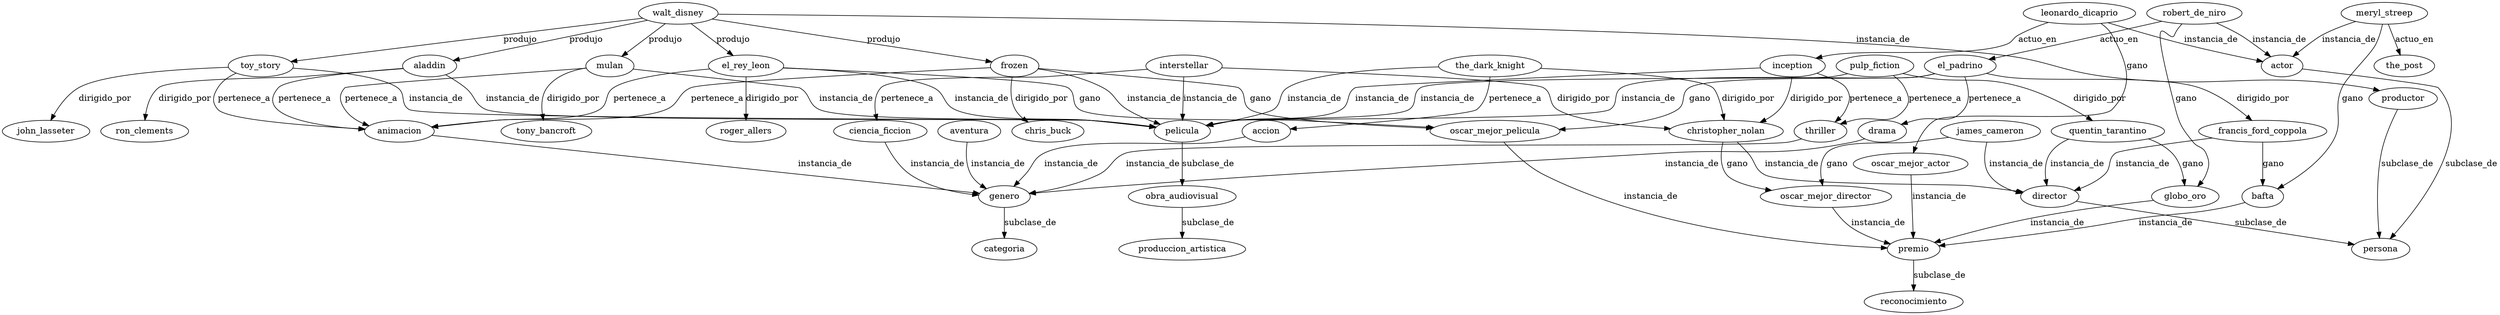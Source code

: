 digraph G {
  "el_padrino" -> "pelicula" [label="instancia_de"];
  "pulp_fiction" -> "pelicula" [label="instancia_de"];
  "interstellar" -> "pelicula" [label="instancia_de"];
  "inception" -> "pelicula" [label="instancia_de"];
  "the_dark_knight" -> "pelicula" [label="instancia_de"];
  "leonardo_dicaprio" -> "actor" [label="instancia_de"];
  "robert_de_niro" -> "actor" [label="instancia_de"];
  "meryl_streep" -> "actor" [label="instancia_de"];
  "christopher_nolan" -> "director" [label="instancia_de"];
  "quentin_tarantino" -> "director" [label="instancia_de"];
  "francis_ford_coppola" -> "director" [label="instancia_de"];
  "james_cameron" -> "director" [label="instancia_de"];
  "drama" -> "genero" [label="instancia_de"];
  "thriller" -> "genero" [label="instancia_de"];
  "ciencia_ficcion" -> "genero" [label="instancia_de"];
  "accion" -> "genero" [label="instancia_de"];
  "animacion" -> "genero" [label="instancia_de"];
  "aventura" -> "genero" [label="instancia_de"];
  "oscar_mejor_pelicula" -> "premio" [label="instancia_de"];
  "oscar_mejor_actor" -> "premio" [label="instancia_de"];
  "oscar_mejor_director" -> "premio" [label="instancia_de"];
  "globo_oro" -> "premio" [label="instancia_de"];
  "bafta" -> "premio" [label="instancia_de"];
  "el_rey_leon" -> "pelicula" [label="instancia_de"];
  "frozen" -> "pelicula" [label="instancia_de"];
  "mulan" -> "pelicula" [label="instancia_de"];
  "toy_story" -> "pelicula" [label="instancia_de"];
  "aladdin" -> "pelicula" [label="instancia_de"];
  "walt_disney" -> "productor" [label="instancia_de"];
  "pelicula" -> "obra_audiovisual" [label="subclase_de"];
  "obra_audiovisual" -> "produccion_artistica" [label="subclase_de"];
  "actor" -> "persona" [label="subclase_de"];
  "director" -> "persona" [label="subclase_de"];
  "productor" -> "persona" [label="subclase_de"];
  "genero" -> "categoria" [label="subclase_de"];
  "premio" -> "reconocimiento" [label="subclase_de"];
  "el_padrino" -> "francis_ford_coppola" [label="dirigido_por"];
  "el_padrino" -> "drama" [label="pertenece_a"];
  "el_padrino" -> "oscar_mejor_pelicula" [label="gano"];
  "pulp_fiction" -> "quentin_tarantino" [label="dirigido_por"];
  "pulp_fiction" -> "thriller" [label="pertenece_a"];
  "interstellar" -> "christopher_nolan" [label="dirigido_por"];
  "interstellar" -> "ciencia_ficcion" [label="pertenece_a"];
  "inception" -> "christopher_nolan" [label="dirigido_por"];
  "inception" -> "thriller" [label="pertenece_a"];
  "the_dark_knight" -> "christopher_nolan" [label="dirigido_por"];
  "the_dark_knight" -> "accion" [label="pertenece_a"];
  "leonardo_dicaprio" -> "inception" [label="actuo_en"];
  "robert_de_niro" -> "el_padrino" [label="actuo_en"];
  "meryl_streep" -> "the_post" [label="actuo_en"];
  "christopher_nolan" -> "oscar_mejor_director" [label="gano"];
  "quentin_tarantino" -> "globo_oro" [label="gano"];
  "francis_ford_coppola" -> "bafta" [label="gano"];
  "james_cameron" -> "oscar_mejor_director" [label="gano"];
  "leonardo_dicaprio" -> "oscar_mejor_actor" [label="gano"];
  "robert_de_niro" -> "globo_oro" [label="gano"];
  "meryl_streep" -> "bafta" [label="gano"];
  "el_rey_leon" -> "roger_allers" [label="dirigido_por"];
  "el_rey_leon" -> "animacion" [label="pertenece_a"];
  "el_rey_leon" -> "oscar_mejor_pelicula" [label="gano"];
  "frozen" -> "chris_buck" [label="dirigido_por"];
  "frozen" -> "animacion" [label="pertenece_a"];
  "frozen" -> "oscar_mejor_pelicula" [label="gano"];
  "mulan" -> "tony_bancroft" [label="dirigido_por"];
  "mulan" -> "animacion" [label="pertenece_a"];
  "toy_story" -> "john_lasseter" [label="dirigido_por"];
  "toy_story" -> "animacion" [label="pertenece_a"];
  "aladdin" -> "ron_clements" [label="dirigido_por"];
  "aladdin" -> "animacion" [label="pertenece_a"];
  "walt_disney" -> "el_rey_leon" [label="produjo"];
  "walt_disney" -> "frozen" [label="produjo"];
  "walt_disney" -> "mulan" [label="produjo"];
  "walt_disney" -> "toy_story" [label="produjo"];
  "walt_disney" -> "aladdin" [label="produjo"];
}
